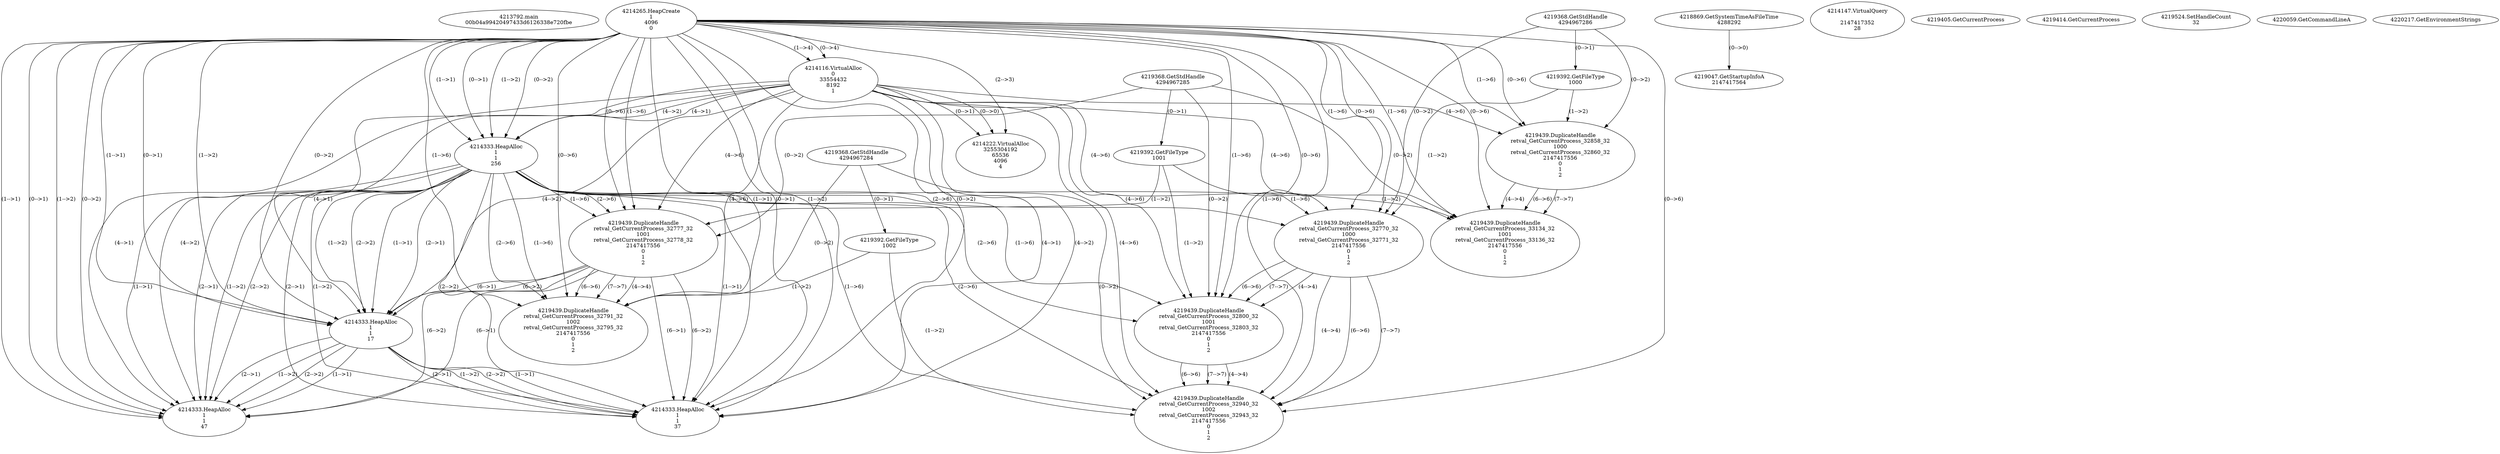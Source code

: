 // Global SCDG with merge call
digraph {
	0 [label="4213792.main
00b04a99420497433d6126338e720fbe"]
	1 [label="4214265.HeapCreate
1
4096
0"]
	2 [label="4218869.GetSystemTimeAsFileTime
4288292"]
	3 [label="4214116.VirtualAlloc
0
33554432
8192
1"]
	1 -> 3 [label="(1-->4)"]
	1 -> 3 [label="(0-->4)"]
	4 [label="4214147.VirtualQuery

2147417352
28"]
	5 [label="4214222.VirtualAlloc
3255304192
65536
4096
4"]
	3 -> 5 [label="(0-->1)"]
	1 -> 5 [label="(2-->3)"]
	3 -> 5 [label="(0-->0)"]
	6 [label="4219047.GetStartupInfoA
2147417564"]
	2 -> 6 [label="(0-->0)"]
	7 [label="4219368.GetStdHandle
4294967286"]
	8 [label="4219392.GetFileType
1000"]
	7 -> 8 [label="(0-->1)"]
	9 [label="4219405.GetCurrentProcess
"]
	10 [label="4219414.GetCurrentProcess
"]
	11 [label="4219439.DuplicateHandle
retval_GetCurrentProcess_32858_32
1000
retval_GetCurrentProcess_32860_32
2147417556
0
1
2"]
	7 -> 11 [label="(0-->2)"]
	8 -> 11 [label="(1-->2)"]
	1 -> 11 [label="(1-->6)"]
	1 -> 11 [label="(0-->6)"]
	3 -> 11 [label="(4-->6)"]
	12 [label="4219368.GetStdHandle
4294967285"]
	13 [label="4219392.GetFileType
1001"]
	12 -> 13 [label="(0-->1)"]
	14 [label="4219439.DuplicateHandle
retval_GetCurrentProcess_33134_32
1001
retval_GetCurrentProcess_33136_32
2147417556
0
1
2"]
	12 -> 14 [label="(0-->2)"]
	13 -> 14 [label="(1-->2)"]
	11 -> 14 [label="(4-->4)"]
	1 -> 14 [label="(1-->6)"]
	1 -> 14 [label="(0-->6)"]
	3 -> 14 [label="(4-->6)"]
	11 -> 14 [label="(6-->6)"]
	11 -> 14 [label="(7-->7)"]
	15 [label="4214333.HeapAlloc
1
1
256"]
	1 -> 15 [label="(1-->1)"]
	1 -> 15 [label="(0-->1)"]
	3 -> 15 [label="(4-->1)"]
	1 -> 15 [label="(1-->2)"]
	1 -> 15 [label="(0-->2)"]
	3 -> 15 [label="(4-->2)"]
	16 [label="4219439.DuplicateHandle
retval_GetCurrentProcess_32777_32
1001
retval_GetCurrentProcess_32778_32
2147417556
0
1
2"]
	12 -> 16 [label="(0-->2)"]
	13 -> 16 [label="(1-->2)"]
	1 -> 16 [label="(1-->6)"]
	1 -> 16 [label="(0-->6)"]
	3 -> 16 [label="(4-->6)"]
	15 -> 16 [label="(1-->6)"]
	15 -> 16 [label="(2-->6)"]
	17 [label="4219368.GetStdHandle
4294967284"]
	18 [label="4219392.GetFileType
1002"]
	17 -> 18 [label="(0-->1)"]
	19 [label="4219524.SetHandleCount
32"]
	20 [label="4220059.GetCommandLineA
"]
	21 [label="4214333.HeapAlloc
1
1
17"]
	1 -> 21 [label="(1-->1)"]
	1 -> 21 [label="(0-->1)"]
	3 -> 21 [label="(4-->1)"]
	15 -> 21 [label="(1-->1)"]
	15 -> 21 [label="(2-->1)"]
	16 -> 21 [label="(6-->1)"]
	1 -> 21 [label="(1-->2)"]
	1 -> 21 [label="(0-->2)"]
	3 -> 21 [label="(4-->2)"]
	15 -> 21 [label="(1-->2)"]
	15 -> 21 [label="(2-->2)"]
	16 -> 21 [label="(6-->2)"]
	22 [label="4220217.GetEnvironmentStrings
"]
	23 [label="4214333.HeapAlloc
1
1
47"]
	1 -> 23 [label="(1-->1)"]
	1 -> 23 [label="(0-->1)"]
	3 -> 23 [label="(4-->1)"]
	15 -> 23 [label="(1-->1)"]
	15 -> 23 [label="(2-->1)"]
	16 -> 23 [label="(6-->1)"]
	21 -> 23 [label="(1-->1)"]
	21 -> 23 [label="(2-->1)"]
	1 -> 23 [label="(1-->2)"]
	1 -> 23 [label="(0-->2)"]
	3 -> 23 [label="(4-->2)"]
	15 -> 23 [label="(1-->2)"]
	15 -> 23 [label="(2-->2)"]
	16 -> 23 [label="(6-->2)"]
	21 -> 23 [label="(1-->2)"]
	21 -> 23 [label="(2-->2)"]
	24 [label="4219439.DuplicateHandle
retval_GetCurrentProcess_32770_32
1000
retval_GetCurrentProcess_32771_32
2147417556
0
1
2"]
	7 -> 24 [label="(0-->2)"]
	8 -> 24 [label="(1-->2)"]
	1 -> 24 [label="(1-->6)"]
	1 -> 24 [label="(0-->6)"]
	3 -> 24 [label="(4-->6)"]
	15 -> 24 [label="(1-->6)"]
	15 -> 24 [label="(2-->6)"]
	25 [label="4219439.DuplicateHandle
retval_GetCurrentProcess_32800_32
1001
retval_GetCurrentProcess_32803_32
2147417556
0
1
2"]
	12 -> 25 [label="(0-->2)"]
	13 -> 25 [label="(1-->2)"]
	24 -> 25 [label="(4-->4)"]
	1 -> 25 [label="(1-->6)"]
	1 -> 25 [label="(0-->6)"]
	3 -> 25 [label="(4-->6)"]
	15 -> 25 [label="(1-->6)"]
	15 -> 25 [label="(2-->6)"]
	24 -> 25 [label="(6-->6)"]
	24 -> 25 [label="(7-->7)"]
	26 [label="4219439.DuplicateHandle
retval_GetCurrentProcess_32940_32
1002
retval_GetCurrentProcess_32943_32
2147417556
0
1
2"]
	17 -> 26 [label="(0-->2)"]
	18 -> 26 [label="(1-->2)"]
	24 -> 26 [label="(4-->4)"]
	25 -> 26 [label="(4-->4)"]
	1 -> 26 [label="(1-->6)"]
	1 -> 26 [label="(0-->6)"]
	3 -> 26 [label="(4-->6)"]
	15 -> 26 [label="(1-->6)"]
	15 -> 26 [label="(2-->6)"]
	24 -> 26 [label="(6-->6)"]
	25 -> 26 [label="(6-->6)"]
	24 -> 26 [label="(7-->7)"]
	25 -> 26 [label="(7-->7)"]
	27 [label="4219439.DuplicateHandle
retval_GetCurrentProcess_32791_32
1002
retval_GetCurrentProcess_32795_32
2147417556
0
1
2"]
	17 -> 27 [label="(0-->2)"]
	18 -> 27 [label="(1-->2)"]
	16 -> 27 [label="(4-->4)"]
	1 -> 27 [label="(1-->6)"]
	1 -> 27 [label="(0-->6)"]
	3 -> 27 [label="(4-->6)"]
	15 -> 27 [label="(1-->6)"]
	15 -> 27 [label="(2-->6)"]
	16 -> 27 [label="(6-->6)"]
	16 -> 27 [label="(7-->7)"]
	28 [label="4214333.HeapAlloc
1
1
37"]
	1 -> 28 [label="(1-->1)"]
	1 -> 28 [label="(0-->1)"]
	3 -> 28 [label="(4-->1)"]
	15 -> 28 [label="(1-->1)"]
	15 -> 28 [label="(2-->1)"]
	16 -> 28 [label="(6-->1)"]
	21 -> 28 [label="(1-->1)"]
	21 -> 28 [label="(2-->1)"]
	1 -> 28 [label="(1-->2)"]
	1 -> 28 [label="(0-->2)"]
	3 -> 28 [label="(4-->2)"]
	15 -> 28 [label="(1-->2)"]
	15 -> 28 [label="(2-->2)"]
	16 -> 28 [label="(6-->2)"]
	21 -> 28 [label="(1-->2)"]
	21 -> 28 [label="(2-->2)"]
}

